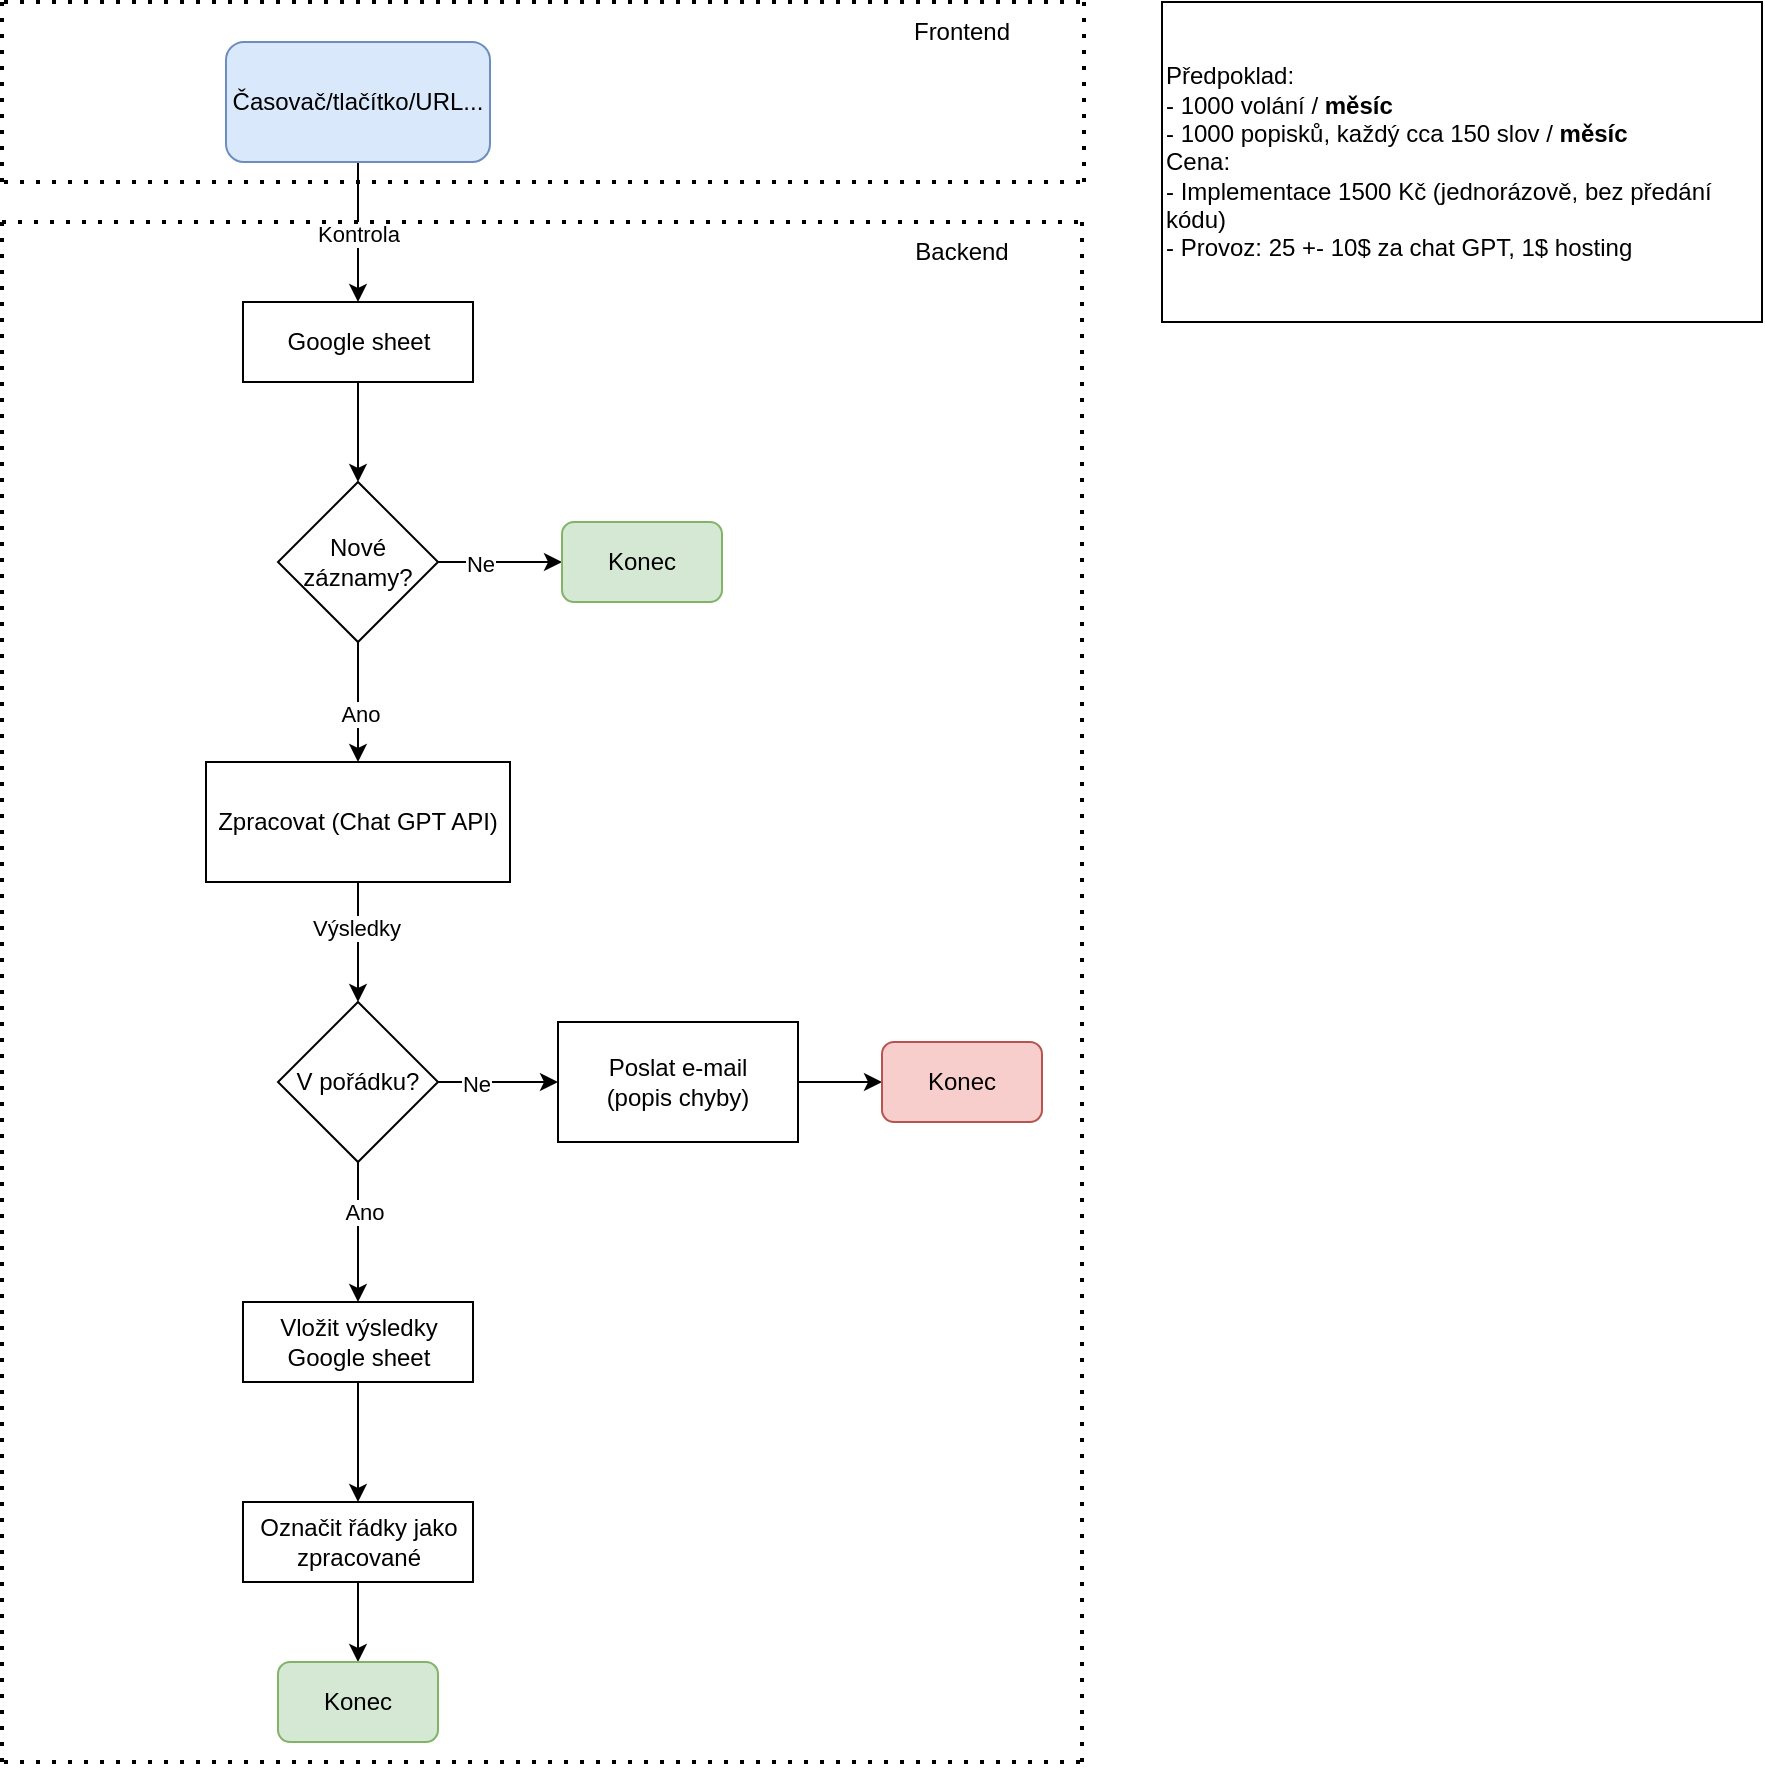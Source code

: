 <mxfile version="21.2.1" type="device">
  <diagram name="HLD-V1" id="9h7Zi5BzIAomywLEZeg5">
    <mxGraphModel dx="2049" dy="1139" grid="0" gridSize="10" guides="1" tooltips="1" connect="1" arrows="1" fold="1" page="1" pageScale="1" pageWidth="850" pageHeight="1100" background="#ffffff" math="0" shadow="0">
      <root>
        <mxCell id="0" />
        <mxCell id="1" parent="0" />
        <mxCell id="KV4Z0bXqSdSKxNZMMV9d-8" value="" style="edgeStyle=orthogonalEdgeStyle;rounded=0;orthogonalLoop=1;jettySize=auto;html=1;" edge="1" parent="1" source="KV4Z0bXqSdSKxNZMMV9d-3" target="KV4Z0bXqSdSKxNZMMV9d-7">
          <mxGeometry relative="1" as="geometry" />
        </mxCell>
        <mxCell id="KV4Z0bXqSdSKxNZMMV9d-3" value="Google sheet" style="rounded=0;whiteSpace=wrap;html=1;" vertex="1" parent="1">
          <mxGeometry x="360.5" y="200" width="115" height="40" as="geometry" />
        </mxCell>
        <mxCell id="KV4Z0bXqSdSKxNZMMV9d-5" style="edgeStyle=orthogonalEdgeStyle;rounded=0;orthogonalLoop=1;jettySize=auto;html=1;entryX=0.5;entryY=0;entryDx=0;entryDy=0;exitX=0.5;exitY=1;exitDx=0;exitDy=0;" edge="1" parent="1" source="KV4Z0bXqSdSKxNZMMV9d-15" target="KV4Z0bXqSdSKxNZMMV9d-3">
          <mxGeometry relative="1" as="geometry">
            <mxPoint x="417.5" y="130" as="sourcePoint" />
          </mxGeometry>
        </mxCell>
        <mxCell id="KV4Z0bXqSdSKxNZMMV9d-6" value="Kontrola" style="edgeLabel;html=1;align=center;verticalAlign=middle;resizable=0;points=[];" vertex="1" connectable="0" parent="KV4Z0bXqSdSKxNZMMV9d-5">
          <mxGeometry x="0.196" relative="1" as="geometry">
            <mxPoint y="-6" as="offset" />
          </mxGeometry>
        </mxCell>
        <mxCell id="KV4Z0bXqSdSKxNZMMV9d-10" value="" style="edgeStyle=orthogonalEdgeStyle;rounded=0;orthogonalLoop=1;jettySize=auto;html=1;" edge="1" parent="1" source="KV4Z0bXqSdSKxNZMMV9d-7" target="KV4Z0bXqSdSKxNZMMV9d-9">
          <mxGeometry relative="1" as="geometry" />
        </mxCell>
        <mxCell id="KV4Z0bXqSdSKxNZMMV9d-11" value="Ano" style="edgeLabel;html=1;align=center;verticalAlign=middle;resizable=0;points=[];" vertex="1" connectable="0" parent="KV4Z0bXqSdSKxNZMMV9d-10">
          <mxGeometry x="0.204" y="1" relative="1" as="geometry">
            <mxPoint as="offset" />
          </mxGeometry>
        </mxCell>
        <mxCell id="KV4Z0bXqSdSKxNZMMV9d-13" value="" style="edgeStyle=orthogonalEdgeStyle;rounded=0;orthogonalLoop=1;jettySize=auto;html=1;entryX=0;entryY=0.5;entryDx=0;entryDy=0;" edge="1" parent="1" source="KV4Z0bXqSdSKxNZMMV9d-7" target="KV4Z0bXqSdSKxNZMMV9d-17">
          <mxGeometry relative="1" as="geometry">
            <mxPoint x="520" y="330" as="targetPoint" />
          </mxGeometry>
        </mxCell>
        <mxCell id="KV4Z0bXqSdSKxNZMMV9d-14" value="Ne" style="edgeLabel;html=1;align=center;verticalAlign=middle;resizable=0;points=[];" vertex="1" connectable="0" parent="KV4Z0bXqSdSKxNZMMV9d-13">
          <mxGeometry x="-0.332" y="-1" relative="1" as="geometry">
            <mxPoint as="offset" />
          </mxGeometry>
        </mxCell>
        <mxCell id="KV4Z0bXqSdSKxNZMMV9d-7" value="Nové záznamy?" style="rhombus;whiteSpace=wrap;html=1;" vertex="1" parent="1">
          <mxGeometry x="378" y="290" width="80" height="80" as="geometry" />
        </mxCell>
        <mxCell id="KV4Z0bXqSdSKxNZMMV9d-24" value="" style="edgeStyle=orthogonalEdgeStyle;rounded=0;orthogonalLoop=1;jettySize=auto;html=1;" edge="1" parent="1" source="KV4Z0bXqSdSKxNZMMV9d-9" target="KV4Z0bXqSdSKxNZMMV9d-23">
          <mxGeometry relative="1" as="geometry">
            <Array as="points">
              <mxPoint x="418" y="510" />
              <mxPoint x="418" y="510" />
            </Array>
          </mxGeometry>
        </mxCell>
        <mxCell id="KV4Z0bXqSdSKxNZMMV9d-25" value="Výsledky" style="edgeLabel;html=1;align=center;verticalAlign=middle;resizable=0;points=[];" vertex="1" connectable="0" parent="KV4Z0bXqSdSKxNZMMV9d-24">
          <mxGeometry x="-0.233" y="-1" relative="1" as="geometry">
            <mxPoint as="offset" />
          </mxGeometry>
        </mxCell>
        <mxCell id="KV4Z0bXqSdSKxNZMMV9d-9" value="Zpracovat (Chat GPT API)" style="rounded=0;whiteSpace=wrap;html=1;" vertex="1" parent="1">
          <mxGeometry x="342" y="430" width="152" height="60" as="geometry" />
        </mxCell>
        <mxCell id="KV4Z0bXqSdSKxNZMMV9d-15" value="Časovač/tlačítko/URL..." style="rounded=1;whiteSpace=wrap;html=1;fillColor=#dae8fc;strokeColor=#6c8ebf;" vertex="1" parent="1">
          <mxGeometry x="352" y="70" width="132" height="60" as="geometry" />
        </mxCell>
        <mxCell id="KV4Z0bXqSdSKxNZMMV9d-17" value="Konec" style="rounded=1;whiteSpace=wrap;html=1;fillColor=#d5e8d4;strokeColor=#82b366;" vertex="1" parent="1">
          <mxGeometry x="520" y="310" width="80" height="40" as="geometry" />
        </mxCell>
        <mxCell id="KV4Z0bXqSdSKxNZMMV9d-36" value="" style="edgeStyle=orthogonalEdgeStyle;rounded=0;orthogonalLoop=1;jettySize=auto;html=1;" edge="1" parent="1" source="KV4Z0bXqSdSKxNZMMV9d-20" target="KV4Z0bXqSdSKxNZMMV9d-35">
          <mxGeometry relative="1" as="geometry" />
        </mxCell>
        <mxCell id="KV4Z0bXqSdSKxNZMMV9d-20" value="Vložit výsledky&lt;br&gt;Google sheet" style="rounded=0;whiteSpace=wrap;html=1;" vertex="1" parent="1">
          <mxGeometry x="360.5" y="700" width="115" height="40" as="geometry" />
        </mxCell>
        <mxCell id="KV4Z0bXqSdSKxNZMMV9d-26" value="" style="edgeStyle=orthogonalEdgeStyle;rounded=0;orthogonalLoop=1;jettySize=auto;html=1;" edge="1" parent="1" source="KV4Z0bXqSdSKxNZMMV9d-23" target="KV4Z0bXqSdSKxNZMMV9d-20">
          <mxGeometry relative="1" as="geometry" />
        </mxCell>
        <mxCell id="KV4Z0bXqSdSKxNZMMV9d-27" value="Ano" style="edgeLabel;html=1;align=center;verticalAlign=middle;resizable=0;points=[];" vertex="1" connectable="0" parent="KV4Z0bXqSdSKxNZMMV9d-26">
          <mxGeometry x="-0.286" y="3" relative="1" as="geometry">
            <mxPoint as="offset" />
          </mxGeometry>
        </mxCell>
        <mxCell id="KV4Z0bXqSdSKxNZMMV9d-29" value="" style="edgeStyle=orthogonalEdgeStyle;rounded=0;orthogonalLoop=1;jettySize=auto;html=1;" edge="1" parent="1" source="KV4Z0bXqSdSKxNZMMV9d-23" target="KV4Z0bXqSdSKxNZMMV9d-28">
          <mxGeometry relative="1" as="geometry" />
        </mxCell>
        <mxCell id="KV4Z0bXqSdSKxNZMMV9d-30" value="Ne" style="edgeLabel;html=1;align=center;verticalAlign=middle;resizable=0;points=[];" vertex="1" connectable="0" parent="KV4Z0bXqSdSKxNZMMV9d-29">
          <mxGeometry x="-0.374" y="-1" relative="1" as="geometry">
            <mxPoint as="offset" />
          </mxGeometry>
        </mxCell>
        <mxCell id="KV4Z0bXqSdSKxNZMMV9d-23" value="V pořádku?" style="rhombus;whiteSpace=wrap;html=1;" vertex="1" parent="1">
          <mxGeometry x="378" y="550" width="80" height="80" as="geometry" />
        </mxCell>
        <mxCell id="KV4Z0bXqSdSKxNZMMV9d-32" value="" style="edgeStyle=orthogonalEdgeStyle;rounded=0;orthogonalLoop=1;jettySize=auto;html=1;" edge="1" parent="1" source="KV4Z0bXqSdSKxNZMMV9d-28" target="KV4Z0bXqSdSKxNZMMV9d-31">
          <mxGeometry relative="1" as="geometry" />
        </mxCell>
        <mxCell id="KV4Z0bXqSdSKxNZMMV9d-28" value="Poslat e-mail &lt;br&gt;(popis chyby)" style="whiteSpace=wrap;html=1;" vertex="1" parent="1">
          <mxGeometry x="518" y="560" width="120" height="60" as="geometry" />
        </mxCell>
        <mxCell id="KV4Z0bXqSdSKxNZMMV9d-31" value="Konec" style="rounded=1;whiteSpace=wrap;html=1;fillColor=#f8cecc;strokeColor=#b85450;" vertex="1" parent="1">
          <mxGeometry x="680" y="570" width="80" height="40" as="geometry" />
        </mxCell>
        <mxCell id="KV4Z0bXqSdSKxNZMMV9d-38" value="" style="edgeStyle=orthogonalEdgeStyle;rounded=0;orthogonalLoop=1;jettySize=auto;html=1;" edge="1" parent="1" source="KV4Z0bXqSdSKxNZMMV9d-35" target="KV4Z0bXqSdSKxNZMMV9d-37">
          <mxGeometry relative="1" as="geometry" />
        </mxCell>
        <mxCell id="KV4Z0bXqSdSKxNZMMV9d-35" value="Označit řádky jako zpracované" style="rounded=0;whiteSpace=wrap;html=1;" vertex="1" parent="1">
          <mxGeometry x="360.5" y="800" width="115" height="40" as="geometry" />
        </mxCell>
        <mxCell id="KV4Z0bXqSdSKxNZMMV9d-37" value="Konec" style="rounded=1;whiteSpace=wrap;html=1;fillColor=#d5e8d4;strokeColor=#82b366;" vertex="1" parent="1">
          <mxGeometry x="378" y="880" width="80" height="40" as="geometry" />
        </mxCell>
        <mxCell id="KV4Z0bXqSdSKxNZMMV9d-41" value="" style="endArrow=none;dashed=1;html=1;dashPattern=1 3;strokeWidth=2;rounded=0;" edge="1" parent="1">
          <mxGeometry width="50" height="50" relative="1" as="geometry">
            <mxPoint x="240" y="930" as="sourcePoint" />
            <mxPoint x="240" y="160" as="targetPoint" />
          </mxGeometry>
        </mxCell>
        <mxCell id="KV4Z0bXqSdSKxNZMMV9d-42" value="" style="endArrow=none;dashed=1;html=1;dashPattern=1 3;strokeWidth=2;rounded=0;" edge="1" parent="1">
          <mxGeometry width="50" height="50" relative="1" as="geometry">
            <mxPoint x="780" y="930" as="sourcePoint" />
            <mxPoint x="780" y="160" as="targetPoint" />
          </mxGeometry>
        </mxCell>
        <mxCell id="KV4Z0bXqSdSKxNZMMV9d-43" value="" style="endArrow=none;dashed=1;html=1;dashPattern=1 3;strokeWidth=2;rounded=0;" edge="1" parent="1">
          <mxGeometry width="50" height="50" relative="1" as="geometry">
            <mxPoint x="240" y="160" as="sourcePoint" />
            <mxPoint x="780" y="160" as="targetPoint" />
          </mxGeometry>
        </mxCell>
        <mxCell id="KV4Z0bXqSdSKxNZMMV9d-44" value="" style="endArrow=none;dashed=1;html=1;dashPattern=1 3;strokeWidth=2;rounded=0;" edge="1" parent="1">
          <mxGeometry width="50" height="50" relative="1" as="geometry">
            <mxPoint x="241" y="930" as="sourcePoint" />
            <mxPoint x="781" y="930" as="targetPoint" />
          </mxGeometry>
        </mxCell>
        <mxCell id="KV4Z0bXqSdSKxNZMMV9d-47" value="Backend" style="text;html=1;strokeColor=none;fillColor=none;align=center;verticalAlign=middle;whiteSpace=wrap;rounded=0;" vertex="1" parent="1">
          <mxGeometry x="659" y="160" width="122" height="30" as="geometry" />
        </mxCell>
        <mxCell id="KV4Z0bXqSdSKxNZMMV9d-48" value="" style="endArrow=none;dashed=1;html=1;dashPattern=1 3;strokeWidth=2;rounded=0;" edge="1" parent="1">
          <mxGeometry width="50" height="50" relative="1" as="geometry">
            <mxPoint x="241" y="50" as="sourcePoint" />
            <mxPoint x="781" y="50" as="targetPoint" />
          </mxGeometry>
        </mxCell>
        <mxCell id="KV4Z0bXqSdSKxNZMMV9d-49" value="" style="endArrow=none;dashed=1;html=1;dashPattern=1 3;strokeWidth=2;rounded=0;" edge="1" parent="1">
          <mxGeometry width="50" height="50" relative="1" as="geometry">
            <mxPoint x="241" y="140" as="sourcePoint" />
            <mxPoint x="781" y="140" as="targetPoint" />
          </mxGeometry>
        </mxCell>
        <mxCell id="KV4Z0bXqSdSKxNZMMV9d-50" value="" style="endArrow=none;dashed=1;html=1;dashPattern=1 3;strokeWidth=2;rounded=0;" edge="1" parent="1">
          <mxGeometry width="50" height="50" relative="1" as="geometry">
            <mxPoint x="240" y="140" as="sourcePoint" />
            <mxPoint x="240" y="50" as="targetPoint" />
          </mxGeometry>
        </mxCell>
        <mxCell id="KV4Z0bXqSdSKxNZMMV9d-51" value="" style="endArrow=none;dashed=1;html=1;dashPattern=1 3;strokeWidth=2;rounded=0;" edge="1" parent="1">
          <mxGeometry width="50" height="50" relative="1" as="geometry">
            <mxPoint x="781" y="140" as="sourcePoint" />
            <mxPoint x="781" y="50" as="targetPoint" />
          </mxGeometry>
        </mxCell>
        <mxCell id="KV4Z0bXqSdSKxNZMMV9d-54" value="Frontend" style="text;html=1;strokeColor=none;fillColor=none;align=center;verticalAlign=middle;whiteSpace=wrap;rounded=0;" vertex="1" parent="1">
          <mxGeometry x="659" y="50" width="122" height="30" as="geometry" />
        </mxCell>
        <mxCell id="KV4Z0bXqSdSKxNZMMV9d-55" value="Předpoklad:&lt;br&gt;&lt;span style=&quot;background-color: initial;&quot;&gt;- 1000 volání / &lt;b&gt;měsíc&lt;/b&gt;&lt;/span&gt;&lt;br&gt;&lt;div style=&quot;&quot;&gt;&lt;span style=&quot;background-color: initial;&quot;&gt;- 1000 popisků, každý cca 150 slov / &lt;b&gt;měsíc&lt;/b&gt;&lt;/span&gt;&lt;/div&gt;&lt;div style=&quot;&quot;&gt;&lt;span style=&quot;background-color: initial;&quot;&gt;Cena:&amp;nbsp;&lt;/span&gt;&lt;/div&gt;&lt;div style=&quot;&quot;&gt;&lt;span style=&quot;background-color: initial;&quot;&gt;- Implementace 1500 Kč (jednorázově, bez předání kódu)&lt;/span&gt;&lt;/div&gt;&lt;div style=&quot;&quot;&gt;&lt;span style=&quot;background-color: initial;&quot;&gt;- Provoz: 25 +- 10$ za chat GPT, 1$ hosting&lt;/span&gt;&lt;/div&gt;" style="rounded=0;whiteSpace=wrap;html=1;align=left;" vertex="1" parent="1">
          <mxGeometry x="820" y="50" width="300" height="160" as="geometry" />
        </mxCell>
      </root>
    </mxGraphModel>
  </diagram>
</mxfile>
